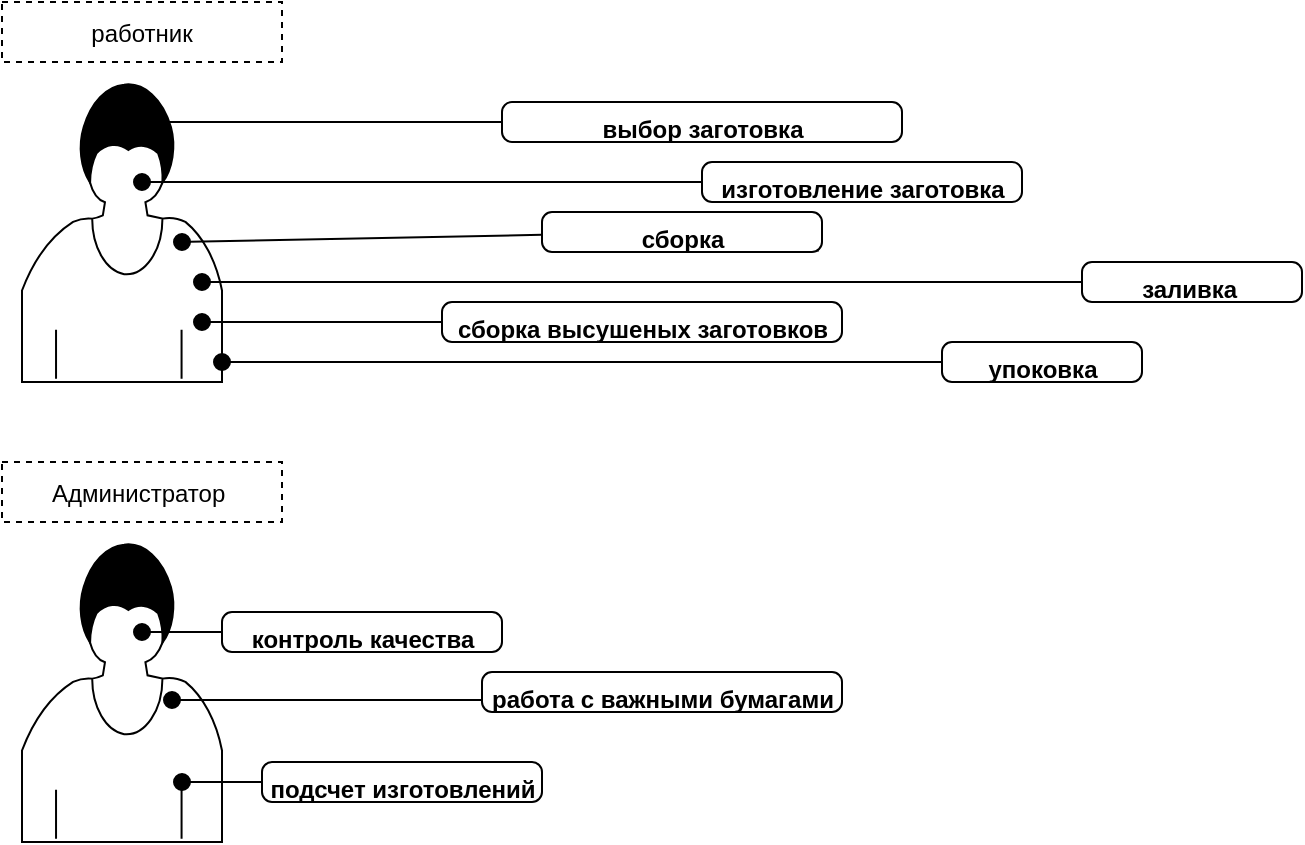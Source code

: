 <mxfile version="18.0.1" type="device"><diagram id="QT6VwtfPMuCRYfCGwsg5" name="Страница 1"><mxGraphModel dx="1102" dy="865" grid="1" gridSize="10" guides="1" tooltips="1" connect="1" arrows="1" fold="1" page="1" pageScale="1" pageWidth="827" pageHeight="1169" math="0" shadow="0"><root><mxCell id="0"/><mxCell id="1" parent="0"/><mxCell id="-2M_DG2eT010oAzNIp5I-8" value="" style="shape=mxgraph.bpmn.user_task;html=1;outlineConnect=0;" parent="1" vertex="1"><mxGeometry x="40" y="320" width="100" height="150" as="geometry"/></mxCell><mxCell id="-2M_DG2eT010oAzNIp5I-9" value="" style="shape=mxgraph.bpmn.user_task;html=1;outlineConnect=0;" parent="1" vertex="1"><mxGeometry x="40" y="550" width="100" height="150" as="geometry"/></mxCell><mxCell id="-2M_DG2eT010oAzNIp5I-20" value="" style="html=1;verticalAlign=bottom;startArrow=oval;startFill=1;endArrow=block;startSize=8;" parent="1" edge="1"><mxGeometry width="60" relative="1" as="geometry"><mxPoint x="100" y="595" as="sourcePoint"/><mxPoint x="160" y="595" as="targetPoint"/></mxGeometry></mxCell><mxCell id="-2M_DG2eT010oAzNIp5I-21" value="" style="html=1;verticalAlign=bottom;startArrow=oval;startFill=1;endArrow=block;startSize=8;" parent="1" edge="1"><mxGeometry width="60" relative="1" as="geometry"><mxPoint x="115" y="629" as="sourcePoint"/><mxPoint x="305" y="629" as="targetPoint"/></mxGeometry></mxCell><mxCell id="-2M_DG2eT010oAzNIp5I-23" value="" style="html=1;verticalAlign=bottom;startArrow=oval;startFill=1;endArrow=block;startSize=8;" parent="1" edge="1"><mxGeometry width="60" relative="1" as="geometry"><mxPoint x="120" y="670" as="sourcePoint"/><mxPoint x="180" y="670" as="targetPoint"/></mxGeometry></mxCell><mxCell id="-2M_DG2eT010oAzNIp5I-29" value="работник" style="fontStyle=0;dashed=1;" parent="1" vertex="1"><mxGeometry x="30" y="280" width="140" height="30" as="geometry"/></mxCell><mxCell id="-2M_DG2eT010oAzNIp5I-30" value="Администратор " style="fontStyle=0;dashed=1;" parent="1" vertex="1"><mxGeometry x="30" y="510" width="140" height="30" as="geometry"/></mxCell><mxCell id="-2M_DG2eT010oAzNIp5I-34" value="контроль качества" style="html=1;align=center;verticalAlign=top;rounded=1;absoluteArcSize=1;arcSize=10;dashed=0;fontStyle=1" parent="1" vertex="1"><mxGeometry x="140" y="585" width="140" height="20" as="geometry"/></mxCell><mxCell id="-2M_DG2eT010oAzNIp5I-35" value="работа с важными бумагами" style="html=1;align=center;verticalAlign=top;rounded=1;absoluteArcSize=1;arcSize=10;dashed=0;fontStyle=1" parent="1" vertex="1"><mxGeometry x="270" y="615" width="180" height="20" as="geometry"/></mxCell><mxCell id="-2M_DG2eT010oAzNIp5I-37" value="подсчет изготовлений" style="html=1;align=center;verticalAlign=top;rounded=1;absoluteArcSize=1;arcSize=10;dashed=0;fontStyle=1" parent="1" vertex="1"><mxGeometry x="160" y="660" width="140" height="20" as="geometry"/></mxCell><mxCell id="-2M_DG2eT010oAzNIp5I-38" value="" style="html=1;verticalAlign=bottom;startArrow=none;startFill=1;endArrow=block;startSize=8;" parent="1" source="-2M_DG2eT010oAzNIp5I-46" edge="1"><mxGeometry width="60" relative="1" as="geometry"><mxPoint x="120" y="400" as="sourcePoint"/><mxPoint x="430" y="400" as="targetPoint"/></mxGeometry></mxCell><mxCell id="-2M_DG2eT010oAzNIp5I-40" value="" style="html=1;verticalAlign=bottom;startArrow=oval;startFill=1;endArrow=block;startSize=8;" parent="1" edge="1"><mxGeometry width="60" relative="1" as="geometry"><mxPoint x="100" y="340" as="sourcePoint"/><mxPoint x="340" y="340" as="targetPoint"/></mxGeometry></mxCell><mxCell id="-2M_DG2eT010oAzNIp5I-41" value="выбор заготовка" style="html=1;align=center;verticalAlign=top;rounded=1;absoluteArcSize=1;arcSize=10;dashed=0;fontStyle=1" parent="1" vertex="1"><mxGeometry x="280" y="330" width="200" height="20" as="geometry"/></mxCell><mxCell id="-2M_DG2eT010oAzNIp5I-44" style="edgeStyle=orthogonalEdgeStyle;rounded=0;orthogonalLoop=1;jettySize=auto;html=1;exitX=0.5;exitY=1;exitDx=0;exitDy=0;" parent="1" source="-2M_DG2eT010oAzNIp5I-35" target="-2M_DG2eT010oAzNIp5I-35" edge="1"><mxGeometry relative="1" as="geometry"/></mxCell><mxCell id="-2M_DG2eT010oAzNIp5I-45" value="" style="html=1;verticalAlign=bottom;startArrow=oval;startFill=1;endArrow=block;startSize=8;" parent="1" edge="1"><mxGeometry width="60" relative="1" as="geometry"><mxPoint x="130" y="440" as="sourcePoint"/><mxPoint x="270" y="440" as="targetPoint"/></mxGeometry></mxCell><mxCell id="pu9HSqz4-w5yZXUcfElJ-1" value="" style="html=1;verticalAlign=bottom;startArrow=oval;startFill=1;endArrow=block;startSize=8;" parent="1" edge="1"><mxGeometry width="60" relative="1" as="geometry"><mxPoint x="140" y="460" as="sourcePoint"/><mxPoint x="540" y="460" as="targetPoint"/></mxGeometry></mxCell><mxCell id="pu9HSqz4-w5yZXUcfElJ-3" value="" style="html=1;verticalAlign=bottom;startArrow=oval;startFill=1;endArrow=block;startSize=8;" parent="1" edge="1"><mxGeometry width="60" relative="1" as="geometry"><mxPoint x="100" y="370" as="sourcePoint"/><mxPoint x="400" y="370" as="targetPoint"/></mxGeometry></mxCell><mxCell id="pu9HSqz4-w5yZXUcfElJ-6" value="" style="html=1;verticalAlign=bottom;startArrow=oval;startFill=1;endArrow=block;startSize=8;" parent="1" edge="1"><mxGeometry width="60" relative="1" as="geometry"><mxPoint x="130" y="420" as="sourcePoint"/><mxPoint x="620" y="420" as="targetPoint"/></mxGeometry></mxCell><mxCell id="pu9HSqz4-w5yZXUcfElJ-8" value="изготовление заготовка" style="html=1;align=center;verticalAlign=top;rounded=1;absoluteArcSize=1;arcSize=10;dashed=0;fontStyle=1" parent="1" vertex="1"><mxGeometry x="380" y="360" width="160" height="20" as="geometry"/></mxCell><mxCell id="-2M_DG2eT010oAzNIp5I-46" value="сборка" style="html=1;align=center;verticalAlign=top;rounded=1;absoluteArcSize=1;arcSize=10;dashed=0;fontStyle=1" parent="1" vertex="1"><mxGeometry x="300" y="385" width="140" height="20" as="geometry"/></mxCell><mxCell id="pu9HSqz4-w5yZXUcfElJ-9" value="" style="html=1;verticalAlign=bottom;startArrow=oval;startFill=1;endArrow=none;startSize=8;" parent="1" target="-2M_DG2eT010oAzNIp5I-46" edge="1"><mxGeometry width="60" relative="1" as="geometry"><mxPoint x="120" y="400" as="sourcePoint"/><mxPoint x="430" y="400" as="targetPoint"/></mxGeometry></mxCell><mxCell id="pu9HSqz4-w5yZXUcfElJ-10" value="заливка&amp;nbsp;" style="html=1;align=center;verticalAlign=top;rounded=1;absoluteArcSize=1;arcSize=10;dashed=0;fontStyle=1" parent="1" vertex="1"><mxGeometry x="570" y="410" width="110" height="20" as="geometry"/></mxCell><mxCell id="pu9HSqz4-w5yZXUcfElJ-11" value="сборка высушеных заготовков" style="html=1;align=center;verticalAlign=top;rounded=1;absoluteArcSize=1;arcSize=10;dashed=0;fontStyle=1" parent="1" vertex="1"><mxGeometry x="250" y="430" width="200" height="20" as="geometry"/></mxCell><mxCell id="pu9HSqz4-w5yZXUcfElJ-12" value="упоковка" style="html=1;align=center;verticalAlign=top;rounded=1;absoluteArcSize=1;arcSize=10;dashed=0;fontStyle=1" parent="1" vertex="1"><mxGeometry x="500" y="450" width="100" height="20" as="geometry"/></mxCell></root></mxGraphModel></diagram></mxfile>